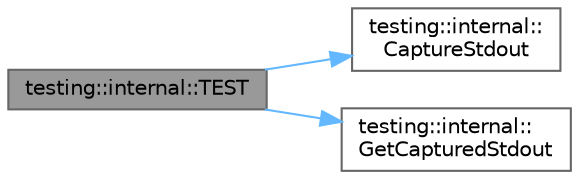 digraph "testing::internal::TEST"
{
 // LATEX_PDF_SIZE
  bgcolor="transparent";
  edge [fontname=Helvetica,fontsize=10,labelfontname=Helvetica,labelfontsize=10];
  node [fontname=Helvetica,fontsize=10,shape=box,height=0.2,width=0.4];
  rankdir="LR";
  Node1 [id="Node000001",label="testing::internal::TEST",height=0.2,width=0.4,color="gray40", fillcolor="grey60", style="filled", fontcolor="black",tooltip=" "];
  Node1 -> Node2 [id="edge1_Node000001_Node000002",color="steelblue1",style="solid",tooltip=" "];
  Node2 [id="Node000002",label="testing::internal::\lCaptureStdout",height=0.2,width=0.4,color="grey40", fillcolor="white", style="filled",URL="$namespacetesting_1_1internal.html#a827b3984f555c922da66547c9958811f",tooltip=" "];
  Node1 -> Node3 [id="edge2_Node000001_Node000003",color="steelblue1",style="solid",tooltip=" "];
  Node3 [id="Node000003",label="testing::internal::\lGetCapturedStdout",height=0.2,width=0.4,color="grey40", fillcolor="white", style="filled",URL="$namespacetesting_1_1internal.html#ab91d4ee80c7a4e7bc019056a63e0916b",tooltip=" "];
}
